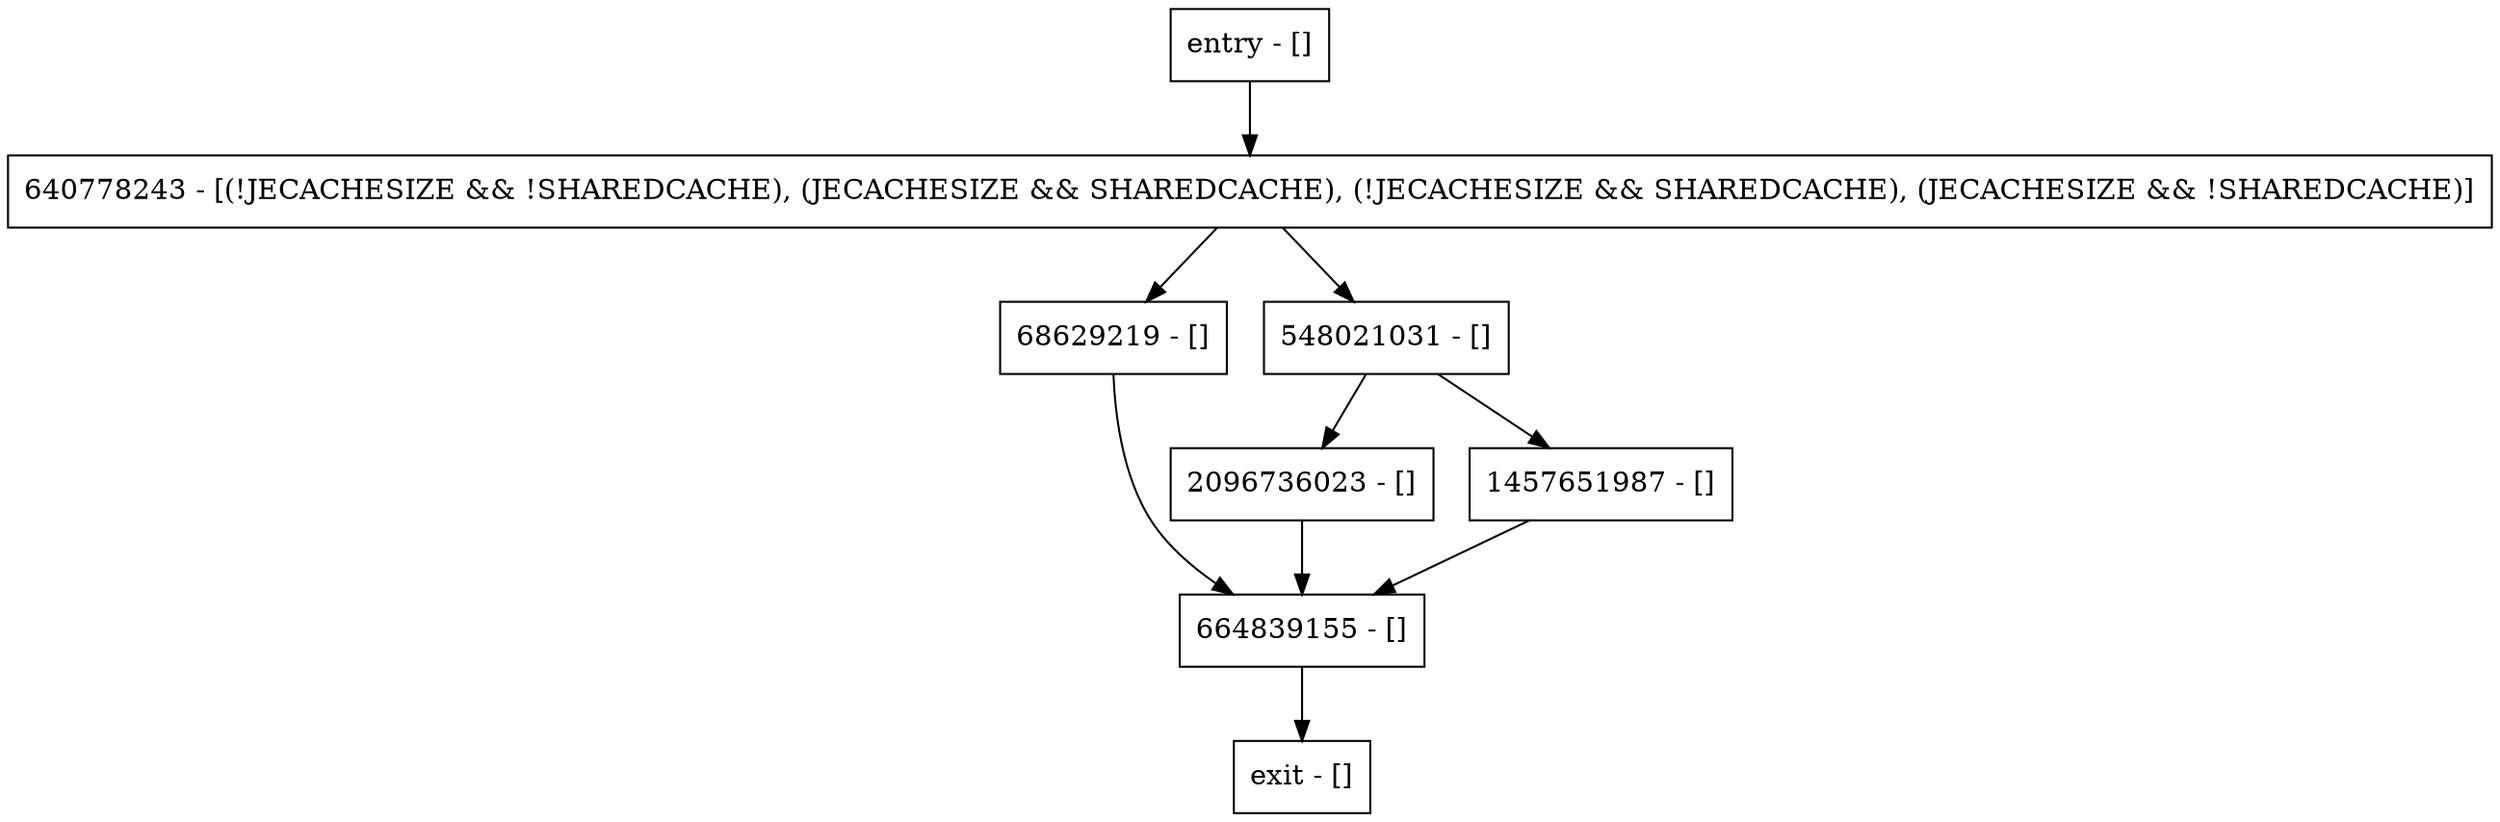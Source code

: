 digraph <init> {
node [shape=record];
2096736023 [label="2096736023 - []"];
entry [label="entry - []"];
exit [label="exit - []"];
68629219 [label="68629219 - []"];
640778243 [label="640778243 - [(!JECACHESIZE && !SHAREDCACHE), (JECACHESIZE && SHAREDCACHE), (!JECACHESIZE && SHAREDCACHE), (JECACHESIZE && !SHAREDCACHE)]"];
1457651987 [label="1457651987 - []"];
664839155 [label="664839155 - []"];
548021031 [label="548021031 - []"];
entry;
exit;
2096736023 -> 664839155;
entry -> 640778243;
68629219 -> 664839155;
640778243 -> 68629219;
640778243 -> 548021031;
1457651987 -> 664839155;
664839155 -> exit;
548021031 -> 2096736023;
548021031 -> 1457651987;
}
